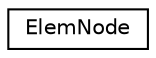 digraph G
{
  edge [fontname="Helvetica",fontsize="10",labelfontname="Helvetica",labelfontsize="10"];
  node [fontname="Helvetica",fontsize="10",shape=record];
  rankdir=LR;
  Node1 [label="ElemNode",height=0.2,width=0.4,color="black", fillcolor="white", style="filled",URL="$d3/d2f/structElemNode.html"];
}
